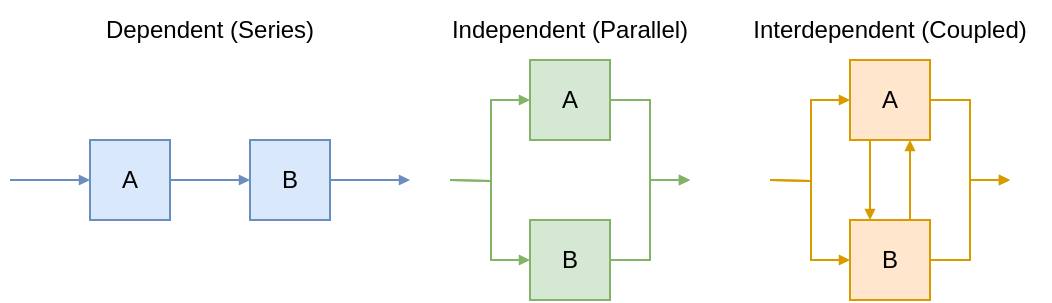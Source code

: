 <mxfile>
    <diagram id="T9uuaTeBy4bPSP1g8a4x" name="Page-1">
        <mxGraphModel dx="647" dy="509" grid="1" gridSize="10" guides="1" tooltips="1" connect="1" arrows="1" fold="1" page="1" pageScale="1" pageWidth="827" pageHeight="1169" background="#FFFFFF" math="0" shadow="0">
            <root>
                <mxCell id="0"/>
                <mxCell id="1" parent="0"/>
                <mxCell id="208" style="edgeStyle=none;html=1;entryX=0;entryY=0.5;entryDx=0;entryDy=0;startSize=3;endSize=3;endArrow=block;endFill=1;fillColor=#dae8fc;strokeColor=#6c8ebf;" edge="1" parent="1" target="207">
                    <mxGeometry relative="1" as="geometry">
                        <mxPoint x="100" y="160" as="targetPoint"/>
                        <mxPoint x="80" y="140" as="sourcePoint"/>
                    </mxGeometry>
                </mxCell>
                <mxCell id="210" style="edgeStyle=none;html=1;exitX=1;exitY=0.5;exitDx=0;exitDy=0;entryX=0;entryY=0.5;entryDx=0;entryDy=0;endArrow=block;endFill=1;startSize=3;endSize=3;fillColor=#dae8fc;strokeColor=#6c8ebf;" edge="1" parent="1" source="207" target="209">
                    <mxGeometry relative="1" as="geometry"/>
                </mxCell>
                <mxCell id="207" value="A" style="rounded=0;whiteSpace=wrap;html=1;fillColor=#dae8fc;strokeColor=#6c8ebf;" vertex="1" parent="1">
                    <mxGeometry x="120" y="120" width="40" height="40" as="geometry"/>
                </mxCell>
                <mxCell id="211" style="edgeStyle=none;html=1;exitX=1;exitY=0.5;exitDx=0;exitDy=0;endArrow=block;endFill=1;startSize=3;endSize=3;fillColor=#dae8fc;strokeColor=#6c8ebf;" edge="1" parent="1" source="209">
                    <mxGeometry relative="1" as="geometry">
                        <mxPoint x="280" y="140" as="targetPoint"/>
                    </mxGeometry>
                </mxCell>
                <mxCell id="209" value="B" style="rounded=0;whiteSpace=wrap;html=1;fillColor=#dae8fc;strokeColor=#6c8ebf;" vertex="1" parent="1">
                    <mxGeometry x="200" y="120" width="40" height="40" as="geometry"/>
                </mxCell>
                <mxCell id="212" style="edgeStyle=orthogonalEdgeStyle;html=1;entryX=0;entryY=0.5;entryDx=0;entryDy=0;startSize=3;endSize=3;endArrow=block;endFill=1;strokeColor=#82b366;rounded=0;fillColor=#d5e8d4;" edge="1" parent="1" target="214">
                    <mxGeometry relative="1" as="geometry">
                        <mxPoint x="320" y="120" as="targetPoint"/>
                        <mxPoint x="300" y="140" as="sourcePoint"/>
                    </mxGeometry>
                </mxCell>
                <mxCell id="214" value="A" style="rounded=0;whiteSpace=wrap;html=1;fillColor=#d5e8d4;strokeColor=#82b366;" vertex="1" parent="1">
                    <mxGeometry x="340" y="80" width="40" height="40" as="geometry"/>
                </mxCell>
                <mxCell id="225" style="edgeStyle=orthogonalEdgeStyle;rounded=0;html=1;exitX=1;exitY=0.5;exitDx=0;exitDy=0;strokeColor=#82b366;endArrow=block;endFill=1;startSize=3;endSize=3;fillColor=#d5e8d4;" edge="1" parent="1" source="216">
                    <mxGeometry relative="1" as="geometry">
                        <mxPoint x="420" y="140" as="targetPoint"/>
                        <Array as="points">
                            <mxPoint x="400" y="180"/>
                            <mxPoint x="400" y="140"/>
                        </Array>
                    </mxGeometry>
                </mxCell>
                <mxCell id="216" value="B" style="rounded=0;whiteSpace=wrap;html=1;fillColor=#d5e8d4;strokeColor=#82b366;" vertex="1" parent="1">
                    <mxGeometry x="340" y="160" width="40" height="40" as="geometry"/>
                </mxCell>
                <mxCell id="217" style="edgeStyle=orthogonalEdgeStyle;html=1;entryX=0;entryY=0.5;entryDx=0;entryDy=0;startSize=3;endSize=3;endArrow=block;endFill=1;rounded=0;fillColor=#d5e8d4;strokeColor=#82b366;" edge="1" parent="1" target="216">
                    <mxGeometry relative="1" as="geometry">
                        <mxPoint x="350" y="110" as="targetPoint"/>
                        <mxPoint x="300" y="140" as="sourcePoint"/>
                    </mxGeometry>
                </mxCell>
                <mxCell id="218" style="edgeStyle=orthogonalEdgeStyle;html=1;exitX=1;exitY=0.5;exitDx=0;exitDy=0;endArrow=block;endFill=1;startSize=3;endSize=3;rounded=0;fillColor=#d5e8d4;strokeColor=#82b366;" edge="1" parent="1" source="214">
                    <mxGeometry relative="1" as="geometry">
                        <mxPoint x="420" y="140" as="targetPoint"/>
                        <mxPoint x="390" y="190" as="sourcePoint"/>
                        <Array as="points">
                            <mxPoint x="400" y="100"/>
                            <mxPoint x="400" y="140"/>
                        </Array>
                    </mxGeometry>
                </mxCell>
                <mxCell id="226" style="edgeStyle=orthogonalEdgeStyle;html=1;entryX=0;entryY=0.5;entryDx=0;entryDy=0;startSize=3;endSize=3;endArrow=block;endFill=1;strokeColor=#d79b00;rounded=0;fillColor=#ffe6cc;" edge="1" parent="1" target="227">
                    <mxGeometry relative="1" as="geometry">
                        <mxPoint x="480" y="120" as="targetPoint"/>
                        <mxPoint x="460" y="140" as="sourcePoint"/>
                    </mxGeometry>
                </mxCell>
                <mxCell id="232" style="edgeStyle=orthogonalEdgeStyle;rounded=0;html=1;exitX=0.25;exitY=1;exitDx=0;exitDy=0;entryX=0.25;entryY=0;entryDx=0;entryDy=0;strokeColor=#d79b00;endArrow=block;endFill=1;startSize=3;endSize=3;fillColor=#ffe6cc;" edge="1" parent="1" source="227" target="229">
                    <mxGeometry relative="1" as="geometry"/>
                </mxCell>
                <mxCell id="227" value="A" style="rounded=0;whiteSpace=wrap;html=1;fillColor=#ffe6cc;strokeColor=#d79b00;" vertex="1" parent="1">
                    <mxGeometry x="500" y="80" width="40" height="40" as="geometry"/>
                </mxCell>
                <mxCell id="228" style="edgeStyle=orthogonalEdgeStyle;rounded=0;html=1;exitX=1;exitY=0.5;exitDx=0;exitDy=0;strokeColor=#d79b00;endArrow=block;endFill=1;startSize=3;endSize=3;fillColor=#ffe6cc;" edge="1" parent="1" source="229">
                    <mxGeometry relative="1" as="geometry">
                        <mxPoint x="580" y="140" as="targetPoint"/>
                        <Array as="points">
                            <mxPoint x="560" y="180"/>
                            <mxPoint x="560" y="140"/>
                        </Array>
                    </mxGeometry>
                </mxCell>
                <mxCell id="233" style="edgeStyle=orthogonalEdgeStyle;rounded=0;html=1;exitX=0.75;exitY=0;exitDx=0;exitDy=0;entryX=0.75;entryY=1;entryDx=0;entryDy=0;strokeColor=#d79b00;endArrow=block;endFill=1;startSize=3;endSize=3;fillColor=#ffe6cc;" edge="1" parent="1" source="229" target="227">
                    <mxGeometry relative="1" as="geometry"/>
                </mxCell>
                <mxCell id="229" value="B" style="rounded=0;whiteSpace=wrap;html=1;fillColor=#ffe6cc;strokeColor=#d79b00;" vertex="1" parent="1">
                    <mxGeometry x="500" y="160" width="40" height="40" as="geometry"/>
                </mxCell>
                <mxCell id="230" style="edgeStyle=orthogonalEdgeStyle;html=1;entryX=0;entryY=0.5;entryDx=0;entryDy=0;startSize=3;endSize=3;endArrow=block;endFill=1;rounded=0;fillColor=#ffe6cc;strokeColor=#d79b00;" edge="1" parent="1" target="229">
                    <mxGeometry relative="1" as="geometry">
                        <mxPoint x="510" y="110" as="targetPoint"/>
                        <mxPoint x="460" y="140" as="sourcePoint"/>
                    </mxGeometry>
                </mxCell>
                <mxCell id="231" style="edgeStyle=orthogonalEdgeStyle;html=1;exitX=1;exitY=0.5;exitDx=0;exitDy=0;endArrow=block;endFill=1;startSize=3;endSize=3;rounded=0;fillColor=#ffe6cc;strokeColor=#d79b00;" edge="1" parent="1" source="227">
                    <mxGeometry relative="1" as="geometry">
                        <mxPoint x="580" y="140" as="targetPoint"/>
                        <mxPoint x="550" y="190" as="sourcePoint"/>
                        <Array as="points">
                            <mxPoint x="560" y="100"/>
                            <mxPoint x="560" y="140"/>
                        </Array>
                    </mxGeometry>
                </mxCell>
                <mxCell id="234" value="Dependent (Series)" style="rounded=0;whiteSpace=wrap;html=1;strokeColor=none;fillColor=none;" vertex="1" parent="1">
                    <mxGeometry x="80" y="50" width="200" height="30" as="geometry"/>
                </mxCell>
                <mxCell id="235" value="Independent (Parallel)" style="rounded=0;whiteSpace=wrap;html=1;strokeColor=none;fillColor=none;" vertex="1" parent="1">
                    <mxGeometry x="280" y="50" width="160" height="30" as="geometry"/>
                </mxCell>
                <mxCell id="237" value="Interdependent (Coupled)" style="rounded=0;whiteSpace=wrap;html=1;strokeColor=none;fillColor=none;" vertex="1" parent="1">
                    <mxGeometry x="440" y="50" width="160" height="30" as="geometry"/>
                </mxCell>
            </root>
        </mxGraphModel>
    </diagram>
</mxfile>